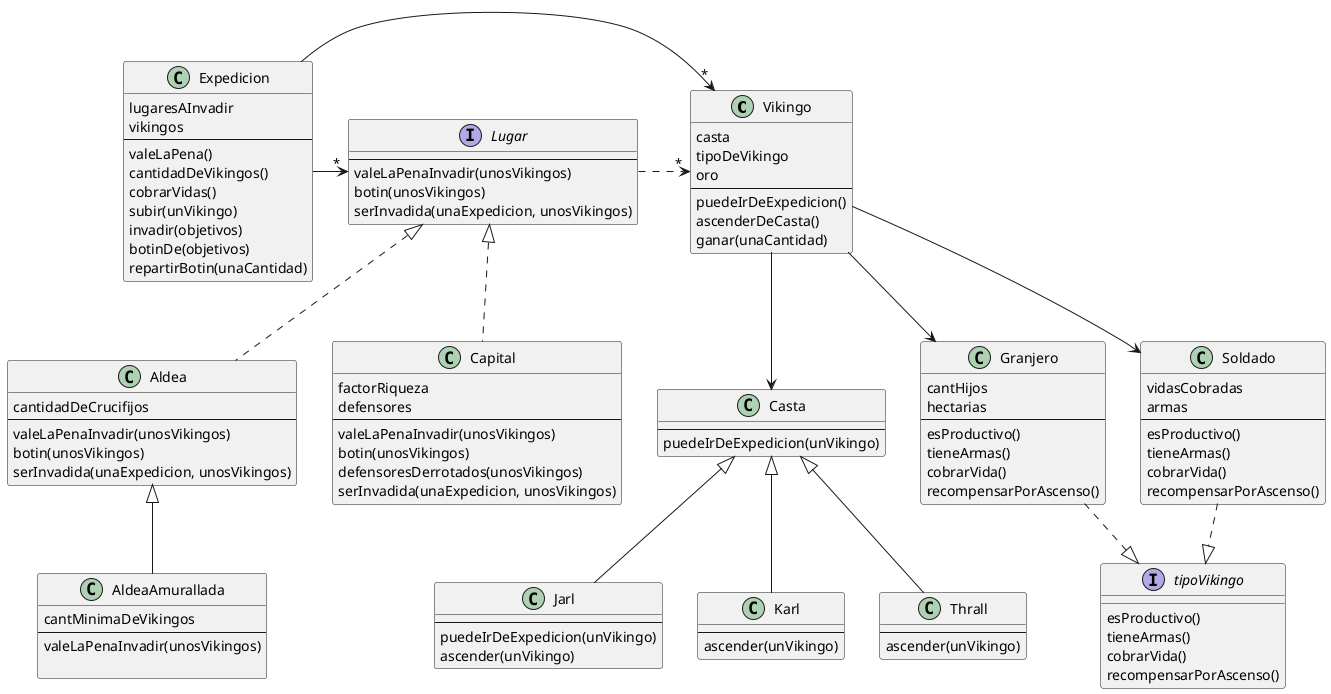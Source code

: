 @startuml

class Vikingo{
    casta
    tipoDeVikingo
    oro
    --
    puedeIrDeExpedicion() 
    ascenderDeCasta()
    ganar(unaCantidad)
}

class Soldado{
    vidasCobradas
    armas
    --
    esProductivo()
    tieneArmas()
    cobrarVida()
    recompensarPorAscenso()
}
class Granjero{
    cantHijos
    hectarias
    --
    esProductivo()
    tieneArmas()
    cobrarVida()
    recompensarPorAscenso()
}

interface tipoVikingo{
    esProductivo()
    tieneArmas()
    cobrarVida()
    recompensarPorAscenso()
}

class Casta{
    --
    puedeIrDeExpedicion(unVikingo)
}
class Jarl {
    --
    puedeIrDeExpedicion(unVikingo) 
    ascender(unVikingo)
}
class Karl {
    --
    ascender(unVikingo)
}
class Thrall{
    --
    ascender(unVikingo)
}

class Aldea{
    cantidadDeCrucifijos
    --
    valeLaPenaInvadir(unosVikingos)
    botin(unosVikingos)
    serInvadida(unaExpedicion, unosVikingos)
}

class AldeaAmurallada{
    cantMinimaDeVikingos
    --
    valeLaPenaInvadir(unosVikingos)

}

class Capital{
    factorRiqueza
    defensores
    --
    valeLaPenaInvadir(unosVikingos)
    botin(unosVikingos)
    defensoresDerrotados(unosVikingos)
    serInvadida(unaExpedicion, unosVikingos)
}

interface Lugar{
    --
    valeLaPenaInvadir(unosVikingos)
    botin(unosVikingos)
    serInvadida(unaExpedicion, unosVikingos)
}

class Expedicion{
   lugaresAInvadir
   vikingos
   --
    valeLaPena() 
    cantidadDeVikingos() 
    cobrarVidas()
    subir(unVikingo)
    invadir(objetivos)
    botinDe(objetivos)
    repartirBotin(unaCantidad)
}

Soldado <-u- Vikingo
Granjero <-u- Vikingo
Casta <-u- Vikingo

tipoVikingo <|.u. Soldado 
tipoVikingo <|.u. Granjero 

Karl -u-|> Casta 
Jarl -u-|> Casta 
Thrall -u-|> Casta 

AldeaAmurallada -u-|> Aldea
Aldea .u.|> Lugar
Capital .u.|> Lugar

Lugar .>"*" Vikingo

Expedicion ->"*" Lugar
Expedicion ->"*" Vikingo

@enduml
